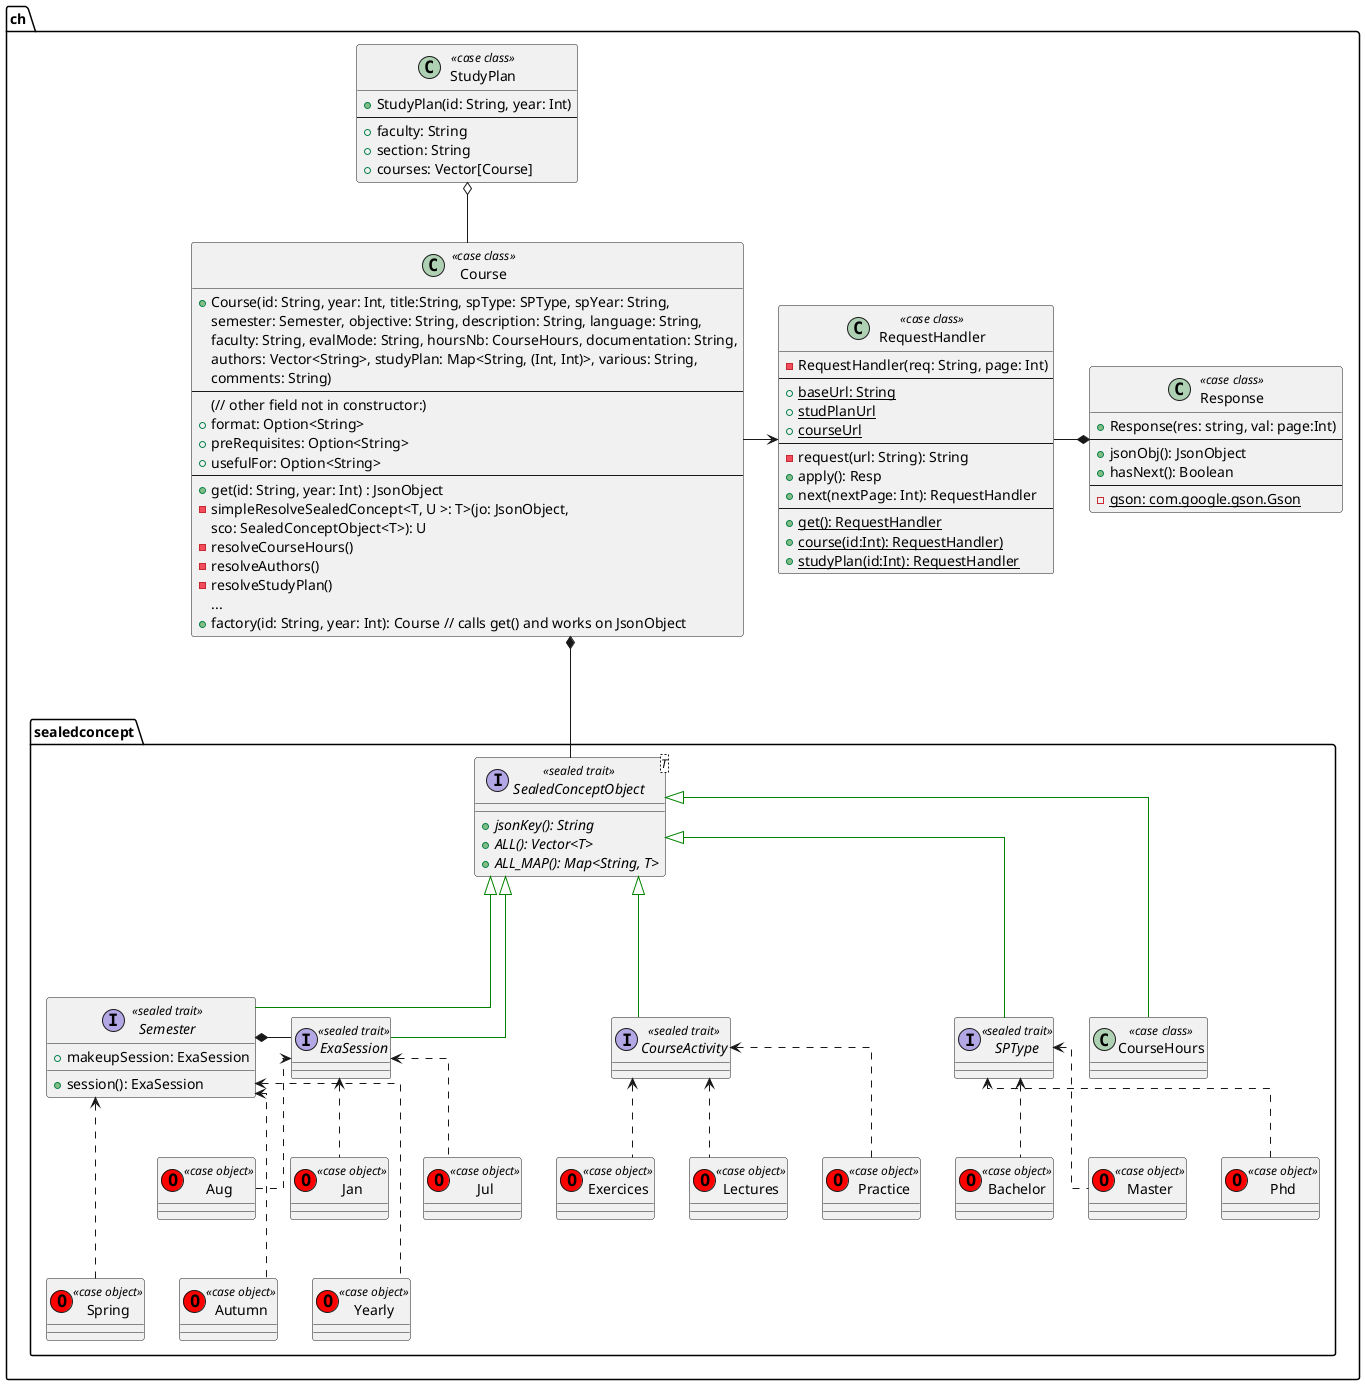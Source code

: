 @startuml
skinparam linetype ortho

package ch.sealedconcept {
  entity Aug <<(O,red) case object>>
  entity Bachelor <<(O,red) case object>>
  interface CourseActivity << sealed trait >>
  class CourseHours << case class >>
  interface ExaSession << sealed trait >>

  entity Exercices <<(O,red) case object>>

  entity Jan <<(O,red) case object>>
  entity Jul <<(O,red) case object>>

  entity Lectures <<(O,red) case object>>
  entity Master <<(O,red) case object>>
  entity Phd <<(O,red) case object>>
  entity Practice <<(O,red) case object>>
  interface SPType << sealed trait >>
  interface SealedConceptObject<T> << sealed trait >>
  interface Semester << sealed trait >>
  entity Spring <<(O,red) case object>> 
  entity Autumn <<(O,red) case object>>
  entity Yearly <<(O,red) case object>>

  interface SealedConceptObject<T> {
    + {abstract} jsonKey(): String
    + {abstract} ALL(): Vector<T>
    + {abstract} ALL_MAP(): Map<String, T>
  }

  interface Semester {
    + makeupSession: ExaSession
    + session(): ExaSession
  }

}
package ch {
  class RequestHandler    << case class >> {
    - RequestHandler(req: String, page: Int)
    ---
    + {static} baseUrl: String
    + {static} studPlanUrl
    + {static} courseUrl
    --
    - request(url: String): String
    + apply(): Resp
    + next(nextPage: Int): RequestHandler
    --
    + {static} get(): RequestHandler
    + {static} course(id:Int): RequestHandler)
    + {static} studyPlan(id:Int): RequestHandler
  }
  class Response      << case class >> {
    + Response(res: string, val: page:Int)
    --
    + jsonObj(): JsonObject
    + hasNext(): Boolean
    --
    - {static} gson: com.google.gson.Gson
  }
  class Course    << case class >> {
    + Course(id: String, year: Int, title:String, spType: SPType, spYear: String,
       semester: Semester, objective: String, description: String, language: String,
       faculty: String, evalMode: String, hoursNb: CourseHours, documentation: String,
       authors: Vector<String>, studyPlan: Map<String, (Int, Int)>, various: String,
       comments: String)
    --
    (// other field not in constructor:)
    + format: Option<String>
    + preRequisites: Option<String>
    + usefulFor: Option<String>
    --
    + get(id: String, year: Int) : JsonObject
    - simpleResolveSealedConcept<T, U >: T>(jo: JsonObject,
    sco: SealedConceptObject<T>): U
    - resolveCourseHours()
    - resolveAuthors()
    - resolveStudyPlan()
    ...
    + factory(id: String, year: Int): Course // calls get() and works on JsonObject
  }


  class StudyPlan << case class >> {
    + StudyPlan(id: String, year: Int)
    --
    + faculty: String
    + section: String
    + courses: Vector[Course]
  }
}




Jan               --[dashed]up>  ExaSession          
Aug               --[dashed]up>  ExaSession          
Jul               --[dashed]up>  ExaSession          
ExaSession        -up*  Semester
Bachelor          --[dashed]up>  SPType              
Master            --[dashed]up>  SPType              
Phd               --[dashed]up>  SPType              
Semester          --[#008200]up-|>  SealedConceptObject 
Spring            --[dashed]up->  Semester
Autumn            --[dashed]up->  Semester
Yearly            --[dashed]up->  Semester
ExaSession        --[#008200]up-|>  SealedConceptObject 
Lectures          --[dashed]up>   CourseActivity
Exercices         --[dashed]up>   CourseActivity  
Practice          --[dashed]up>   CourseActivity
SPType            --[#008200]up-|>  SealedConceptObject 
CourseHours       --[#008200]up-|>  SealedConceptObject
CourseActivity    --[#008200]up-|>  SealedConceptObject


SealedConceptObject --up-* Course
Course -up-o StudyPlan
Course -> RequestHandler
RequestHandler -* Response



@enduml
